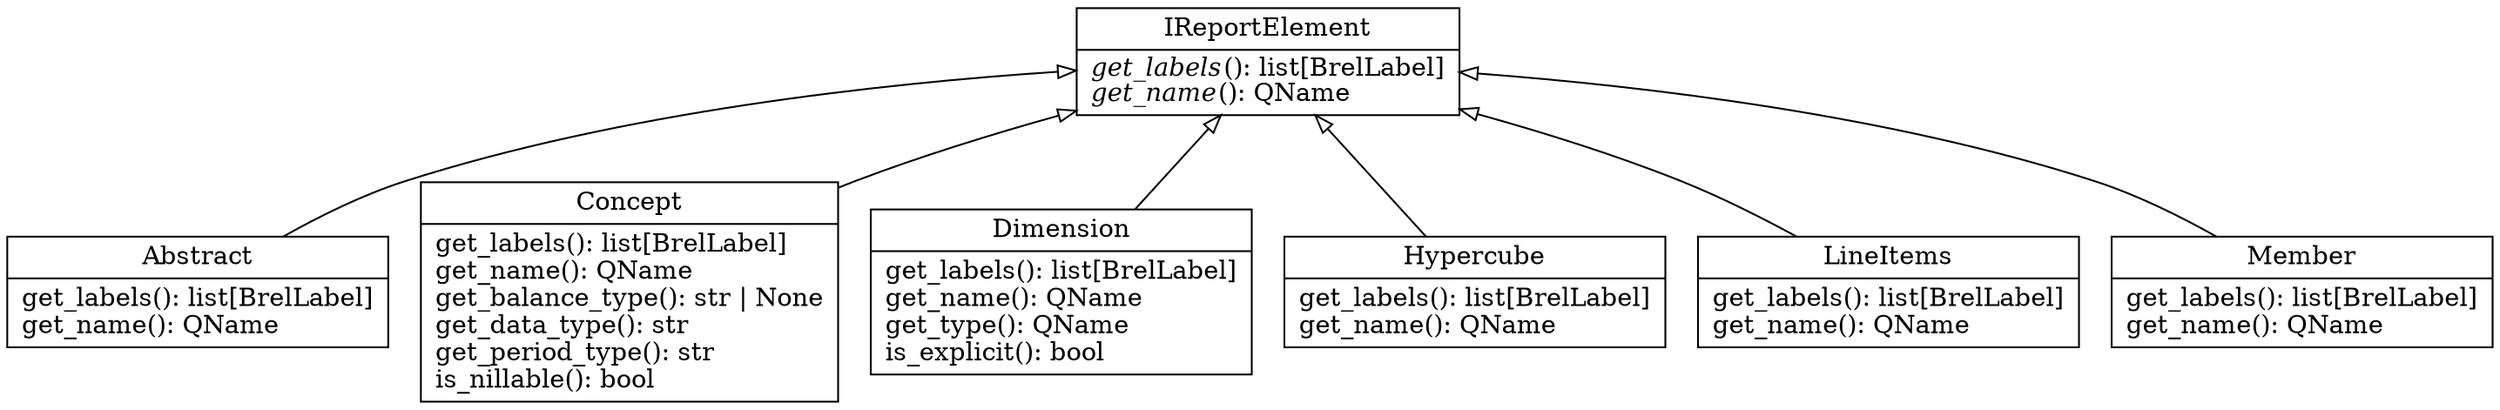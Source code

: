 digraph "classes_brel_reoprt_elements" {
rankdir=BT
charset="utf-8"
// Nodes
"brel.reportelements.abstract.Abstract" [color="black", fontcolor="black", label=<{
Abstract
|
get_labels(): list[BrelLabel]<br ALIGN="LEFT"/>
get_name(): QName<br ALIGN="LEFT"/>
}>, shape="record", style="solid"];

"brel.reportelements.concept.Concept" [color="black", fontcolor="black", label=<{
Concept
|
get_labels(): list[BrelLabel]<br ALIGN="LEFT"/>
get_name(): QName<br ALIGN="LEFT"/>
get_balance_type(): str \| None<br ALIGN="LEFT"/>
get_data_type(): str<br ALIGN="LEFT"/>
get_period_type(): str<br ALIGN="LEFT"/>
is_nillable(): bool<br ALIGN="LEFT"/>
}>, shape="record", style="solid"];

"brel.reportelements.dimension.Dimension" [color="black", fontcolor="black", label=<{
Dimension
|
get_labels(): list[BrelLabel]<br ALIGN="LEFT"/>
get_name(): QName<br ALIGN="LEFT"/>
get_type(): QName<br ALIGN="LEFT"/>
is_explicit(): bool<br ALIGN="LEFT"/>
}>, shape="record", style="solid"];

"brel.reportelements.hypercube.Hypercube" [color="black", fontcolor="black", label=<{
Hypercube
|
get_labels(): list[BrelLabel]<br ALIGN="LEFT"/>
get_name(): QName<br ALIGN="LEFT"/>
}>, shape="record", style="solid"];

"brel.reportelements.i_report_element.IReportElement" [color="black", fontcolor="black", label=<{
IReportElement
|
<I>get_labels</I>(): list[BrelLabel]<br ALIGN="LEFT"/>
<I>get_name</I>(): QName<br ALIGN="LEFT"/>
}>, shape="record", style="solid"];

"brel.reportelements.lineitems.LineItems" [color="black", fontcolor="black", label=<{
LineItems
|
get_labels(): list[BrelLabel]<br ALIGN="LEFT"/>
get_name(): QName<br ALIGN="LEFT"/>
}>, shape="record", style="solid"];

"brel.reportelements.member.Member" [color="black", fontcolor="black", label=<{
Member
|
get_labels(): list[BrelLabel]<br ALIGN="LEFT"/>
get_name(): QName<br ALIGN="LEFT"/>
}>, shape="record", style="solid"];

// Edges
"brel.reportelements.abstract.Abstract" -> "brel.reportelements.i_report_element.IReportElement" [arrowhead="empty", arrowtail="none"];
"brel.reportelements.concept.Concept" -> "brel.reportelements.i_report_element.IReportElement" [arrowhead="empty", arrowtail="none"];
"brel.reportelements.dimension.Dimension" -> "brel.reportelements.i_report_element.IReportElement" [arrowhead="empty", arrowtail="none"];
"brel.reportelements.hypercube.Hypercube" -> "brel.reportelements.i_report_element.IReportElement" [arrowhead="empty", arrowtail="none"];
"brel.reportelements.lineitems.LineItems" -> "brel.reportelements.i_report_element.IReportElement" [arrowhead="empty", arrowtail="none"];
"brel.reportelements.member.Member" -> "brel.reportelements.i_report_element.IReportElement" [arrowhead="empty", arrowtail="none"];
}
